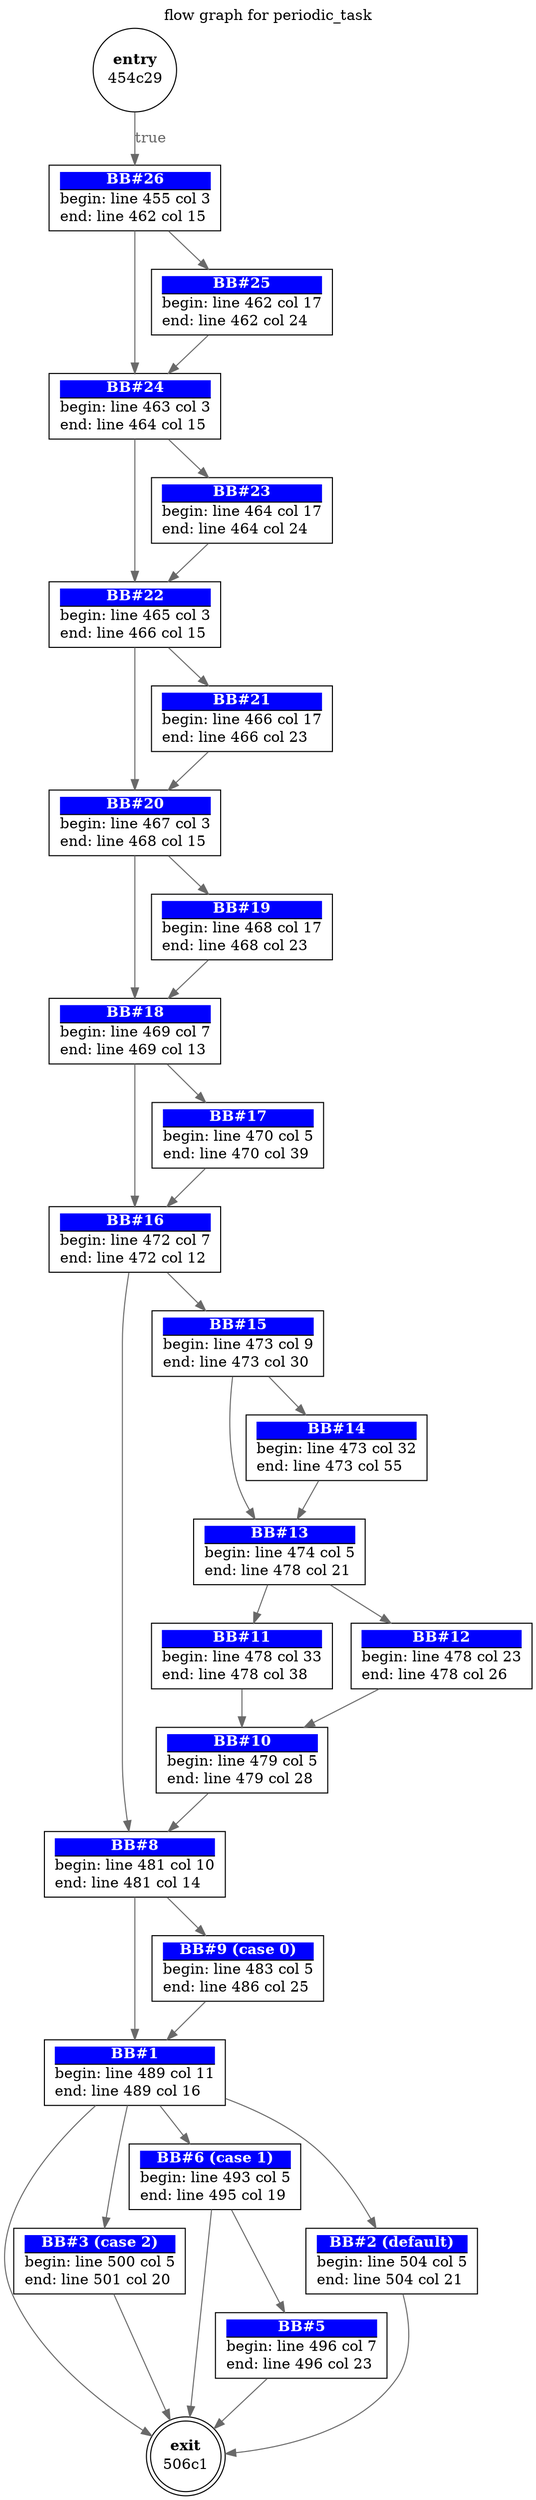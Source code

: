 digraph periodictask{ 
  label="flow graph for periodic_task"
  labelloc="t"
  0 [label=<<TABLE border="0" cellborder="0" cellpadding="0"><TR><TD border="0" bgcolor="#ffffff" sides="b"><FONT color="#000000"><B>exit</B></FONT></TD></TR><TR><TD>506c1</TD></TR></TABLE>>, shape=doublecircle, margin=0]
  1 [label=<<TABLE border="0" cellborder="0" cellpadding="0"><TR><TD border="1" bgcolor="#0000ff" sides="b"><FONT color="#ffffff"><B>BB#1</B></FONT></TD></TR><TR><TD align="left">begin: line 489 col 11</TD></TR><TR><TD align="left">end: line 489 col 16</TD></TR></TABLE>>, shape=box]
  1->3[label="" fontcolor=dimgray color=dimgray]
  1->6[label="" fontcolor=dimgray color=dimgray]
  1->0[label="" fontcolor=dimgray color=dimgray]
  1->2[label="" fontcolor=dimgray color=dimgray]
  2 [label=<<TABLE border="0" cellborder="0" cellpadding="0"><TR><TD border="1" bgcolor="#0000ff" sides="b"><FONT color="#ffffff"><B>BB#2 (default)</B></FONT></TD></TR><TR><TD align="left">begin: line 504 col 5</TD></TR><TR><TD align="left">end: line 504 col 21</TD></TR></TABLE>>, shape=box]
  2->0[label="" fontcolor=dimgray color=dimgray]
  3 [label=<<TABLE border="0" cellborder="0" cellpadding="0"><TR><TD border="1" bgcolor="#0000ff" sides="b"><FONT color="#ffffff"><B>BB#3 (case 2)</B></FONT></TD></TR><TR><TD align="left">begin: line 500 col 5</TD></TR><TR><TD align="left">end: line 501 col 20</TD></TR></TABLE>>, shape=box]
  3->0[label="" fontcolor=dimgray color=dimgray]
  5 [label=<<TABLE border="0" cellborder="0" cellpadding="0"><TR><TD border="1" bgcolor="#0000ff" sides="b"><FONT color="#ffffff"><B>BB#5</B></FONT></TD></TR><TR><TD align="left">begin: line 496 col 7</TD></TR><TR><TD align="left">end: line 496 col 23</TD></TR></TABLE>>, shape=box]
  5->0[label="" fontcolor=dimgray color=dimgray]
  6 [label=<<TABLE border="0" cellborder="0" cellpadding="0"><TR><TD border="1" bgcolor="#0000ff" sides="b"><FONT color="#ffffff"><B>BB#6 (case 1)</B></FONT></TD></TR><TR><TD align="left">begin: line 493 col 5</TD></TR><TR><TD align="left">end: line 495 col 19</TD></TR></TABLE>>, shape=box]
  6->5[label="" fontcolor=dimgray color=dimgray]
  6->0[label="" fontcolor=dimgray color=dimgray]
  8 [label=<<TABLE border="0" cellborder="0" cellpadding="0"><TR><TD border="1" bgcolor="#0000ff" sides="b"><FONT color="#ffffff"><B>BB#8</B></FONT></TD></TR><TR><TD align="left">begin: line 481 col 10</TD></TR><TR><TD align="left">end: line 481 col 14</TD></TR></TABLE>>, shape=box]
  8->9[label="" fontcolor=dimgray color=dimgray]
  8->1[label="" fontcolor=dimgray color=dimgray]
  9 [label=<<TABLE border="0" cellborder="0" cellpadding="0"><TR><TD border="1" bgcolor="#0000ff" sides="b"><FONT color="#ffffff"><B>BB#9 (case 0)</B></FONT></TD></TR><TR><TD align="left">begin: line 483 col 5</TD></TR><TR><TD align="left">end: line 486 col 25</TD></TR></TABLE>>, shape=box]
  9->1[label="" fontcolor=dimgray color=dimgray]
  10 [label=<<TABLE border="0" cellborder="0" cellpadding="0"><TR><TD border="1" bgcolor="#0000ff" sides="b"><FONT color="#ffffff"><B>BB#10</B></FONT></TD></TR><TR><TD align="left">begin: line 479 col 5</TD></TR><TR><TD align="left">end: line 479 col 28</TD></TR></TABLE>>, shape=box]
  10->8[label="" fontcolor=dimgray color=dimgray]
  11 [label=<<TABLE border="0" cellborder="0" cellpadding="0"><TR><TD border="1" bgcolor="#0000ff" sides="b"><FONT color="#ffffff"><B>BB#11</B></FONT></TD></TR><TR><TD align="left">begin: line 478 col 33</TD></TR><TR><TD align="left">end: line 478 col 38</TD></TR></TABLE>>, shape=box]
  11->10[label="" fontcolor=dimgray color=dimgray]
  12 [label=<<TABLE border="0" cellborder="0" cellpadding="0"><TR><TD border="1" bgcolor="#0000ff" sides="b"><FONT color="#ffffff"><B>BB#12</B></FONT></TD></TR><TR><TD align="left">begin: line 478 col 23</TD></TR><TR><TD align="left">end: line 478 col 26</TD></TR></TABLE>>, shape=box]
  12->10[label="" fontcolor=dimgray color=dimgray]
  13 [label=<<TABLE border="0" cellborder="0" cellpadding="0"><TR><TD border="1" bgcolor="#0000ff" sides="b"><FONT color="#ffffff"><B>BB#13</B></FONT></TD></TR><TR><TD align="left">begin: line 474 col 5</TD></TR><TR><TD align="left">end: line 478 col 21</TD></TR></TABLE>>, shape=box]
  13->12[label="" fontcolor=dimgray color=dimgray]
  13->11[label="" fontcolor=dimgray color=dimgray]
  14 [label=<<TABLE border="0" cellborder="0" cellpadding="0"><TR><TD border="1" bgcolor="#0000ff" sides="b"><FONT color="#ffffff"><B>BB#14</B></FONT></TD></TR><TR><TD align="left">begin: line 473 col 32</TD></TR><TR><TD align="left">end: line 473 col 55</TD></TR></TABLE>>, shape=box]
  14->13[label="" fontcolor=dimgray color=dimgray]
  15 [label=<<TABLE border="0" cellborder="0" cellpadding="0"><TR><TD border="1" bgcolor="#0000ff" sides="b"><FONT color="#ffffff"><B>BB#15</B></FONT></TD></TR><TR><TD align="left">begin: line 473 col 9</TD></TR><TR><TD align="left">end: line 473 col 30</TD></TR></TABLE>>, shape=box]
  15->14[label="" fontcolor=dimgray color=dimgray]
  15->13[label="" fontcolor=dimgray color=dimgray]
  16 [label=<<TABLE border="0" cellborder="0" cellpadding="0"><TR><TD border="1" bgcolor="#0000ff" sides="b"><FONT color="#ffffff"><B>BB#16</B></FONT></TD></TR><TR><TD align="left">begin: line 472 col 7</TD></TR><TR><TD align="left">end: line 472 col 12</TD></TR></TABLE>>, shape=box]
  16->15[label="" fontcolor=dimgray color=dimgray]
  16->8[label="" fontcolor=dimgray color=dimgray]
  17 [label=<<TABLE border="0" cellborder="0" cellpadding="0"><TR><TD border="1" bgcolor="#0000ff" sides="b"><FONT color="#ffffff"><B>BB#17</B></FONT></TD></TR><TR><TD align="left">begin: line 470 col 5</TD></TR><TR><TD align="left">end: line 470 col 39</TD></TR></TABLE>>, shape=box]
  17->16[label="" fontcolor=dimgray color=dimgray]
  18 [label=<<TABLE border="0" cellborder="0" cellpadding="0"><TR><TD border="1" bgcolor="#0000ff" sides="b"><FONT color="#ffffff"><B>BB#18</B></FONT></TD></TR><TR><TD align="left">begin: line 469 col 7</TD></TR><TR><TD align="left">end: line 469 col 13</TD></TR></TABLE>>, shape=box]
  18->17[label="" fontcolor=dimgray color=dimgray]
  18->16[label="" fontcolor=dimgray color=dimgray]
  19 [label=<<TABLE border="0" cellborder="0" cellpadding="0"><TR><TD border="1" bgcolor="#0000ff" sides="b"><FONT color="#ffffff"><B>BB#19</B></FONT></TD></TR><TR><TD align="left">begin: line 468 col 17</TD></TR><TR><TD align="left">end: line 468 col 23</TD></TR></TABLE>>, shape=box]
  19->18[label="" fontcolor=dimgray color=dimgray]
  20 [label=<<TABLE border="0" cellborder="0" cellpadding="0"><TR><TD border="1" bgcolor="#0000ff" sides="b"><FONT color="#ffffff"><B>BB#20</B></FONT></TD></TR><TR><TD align="left">begin: line 467 col 3</TD></TR><TR><TD align="left">end: line 468 col 15</TD></TR></TABLE>>, shape=box]
  20->19[label="" fontcolor=dimgray color=dimgray]
  20->18[label="" fontcolor=dimgray color=dimgray]
  21 [label=<<TABLE border="0" cellborder="0" cellpadding="0"><TR><TD border="1" bgcolor="#0000ff" sides="b"><FONT color="#ffffff"><B>BB#21</B></FONT></TD></TR><TR><TD align="left">begin: line 466 col 17</TD></TR><TR><TD align="left">end: line 466 col 23</TD></TR></TABLE>>, shape=box]
  21->20[label="" fontcolor=dimgray color=dimgray]
  22 [label=<<TABLE border="0" cellborder="0" cellpadding="0"><TR><TD border="1" bgcolor="#0000ff" sides="b"><FONT color="#ffffff"><B>BB#22</B></FONT></TD></TR><TR><TD align="left">begin: line 465 col 3</TD></TR><TR><TD align="left">end: line 466 col 15</TD></TR></TABLE>>, shape=box]
  22->21[label="" fontcolor=dimgray color=dimgray]
  22->20[label="" fontcolor=dimgray color=dimgray]
  23 [label=<<TABLE border="0" cellborder="0" cellpadding="0"><TR><TD border="1" bgcolor="#0000ff" sides="b"><FONT color="#ffffff"><B>BB#23</B></FONT></TD></TR><TR><TD align="left">begin: line 464 col 17</TD></TR><TR><TD align="left">end: line 464 col 24</TD></TR></TABLE>>, shape=box]
  23->22[label="" fontcolor=dimgray color=dimgray]
  24 [label=<<TABLE border="0" cellborder="0" cellpadding="0"><TR><TD border="1" bgcolor="#0000ff" sides="b"><FONT color="#ffffff"><B>BB#24</B></FONT></TD></TR><TR><TD align="left">begin: line 463 col 3</TD></TR><TR><TD align="left">end: line 464 col 15</TD></TR></TABLE>>, shape=box]
  24->23[label="" fontcolor=dimgray color=dimgray]
  24->22[label="" fontcolor=dimgray color=dimgray]
  25 [label=<<TABLE border="0" cellborder="0" cellpadding="0"><TR><TD border="1" bgcolor="#0000ff" sides="b"><FONT color="#ffffff"><B>BB#25</B></FONT></TD></TR><TR><TD align="left">begin: line 462 col 17</TD></TR><TR><TD align="left">end: line 462 col 24</TD></TR></TABLE>>, shape=box]
  25->24[label="" fontcolor=dimgray color=dimgray]
  26 [label=<<TABLE border="0" cellborder="0" cellpadding="0"><TR><TD border="1" bgcolor="#0000ff" sides="b"><FONT color="#ffffff"><B>BB#26</B></FONT></TD></TR><TR><TD align="left">begin: line 455 col 3</TD></TR><TR><TD align="left">end: line 462 col 15</TD></TR></TABLE>>, shape=box]
  26->25[label="" fontcolor=dimgray color=dimgray]
  26->24[label="" fontcolor=dimgray color=dimgray]
  27 [label=<<TABLE border="0" cellborder="0" cellpadding="0"><TR><TD border="0" bgcolor="#ffffff" sides="b"><FONT color="#000000"><B>entry</B></FONT></TD></TR><TR><TD>454c29</TD></TR></TABLE>>, shape=circle, margin=0]
  27->26[label="true" fontcolor=dimgray color=dimgray]
}
